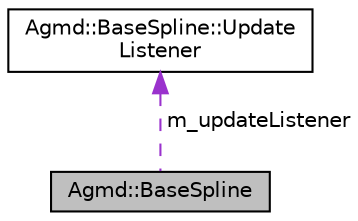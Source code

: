 digraph "Agmd::BaseSpline"
{
  edge [fontname="Helvetica",fontsize="10",labelfontname="Helvetica",labelfontsize="10"];
  node [fontname="Helvetica",fontsize="10",shape=record];
  Node1 [label="Agmd::BaseSpline",height=0.2,width=0.4,color="black", fillcolor="grey75", style="filled" fontcolor="black"];
  Node2 -> Node1 [dir="back",color="darkorchid3",fontsize="10",style="dashed",label=" m_updateListener" ,fontname="Helvetica"];
  Node2 [label="Agmd::BaseSpline::Update\lListener",height=0.2,width=0.4,color="black", fillcolor="white", style="filled",URL="$class_agmd_1_1_base_spline_1_1_update_listener.html"];
}
